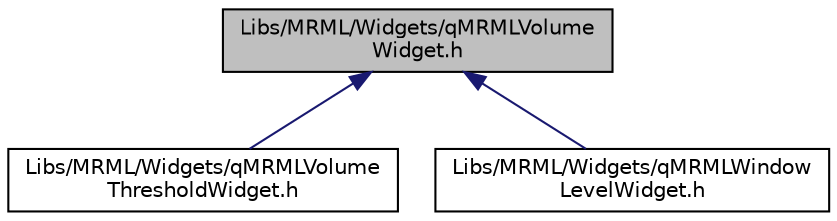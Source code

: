 digraph "Libs/MRML/Widgets/qMRMLVolumeWidget.h"
{
  bgcolor="transparent";
  edge [fontname="Helvetica",fontsize="10",labelfontname="Helvetica",labelfontsize="10"];
  node [fontname="Helvetica",fontsize="10",shape=record];
  Node4 [label="Libs/MRML/Widgets/qMRMLVolume\lWidget.h",height=0.2,width=0.4,color="black", fillcolor="grey75", style="filled", fontcolor="black"];
  Node4 -> Node5 [dir="back",color="midnightblue",fontsize="10",style="solid",fontname="Helvetica"];
  Node5 [label="Libs/MRML/Widgets/qMRMLVolume\lThresholdWidget.h",height=0.2,width=0.4,color="black",URL="$qMRMLVolumeThresholdWidget_8h.html"];
  Node4 -> Node6 [dir="back",color="midnightblue",fontsize="10",style="solid",fontname="Helvetica"];
  Node6 [label="Libs/MRML/Widgets/qMRMLWindow\lLevelWidget.h",height=0.2,width=0.4,color="black",URL="$qMRMLWindowLevelWidget_8h.html"];
}

